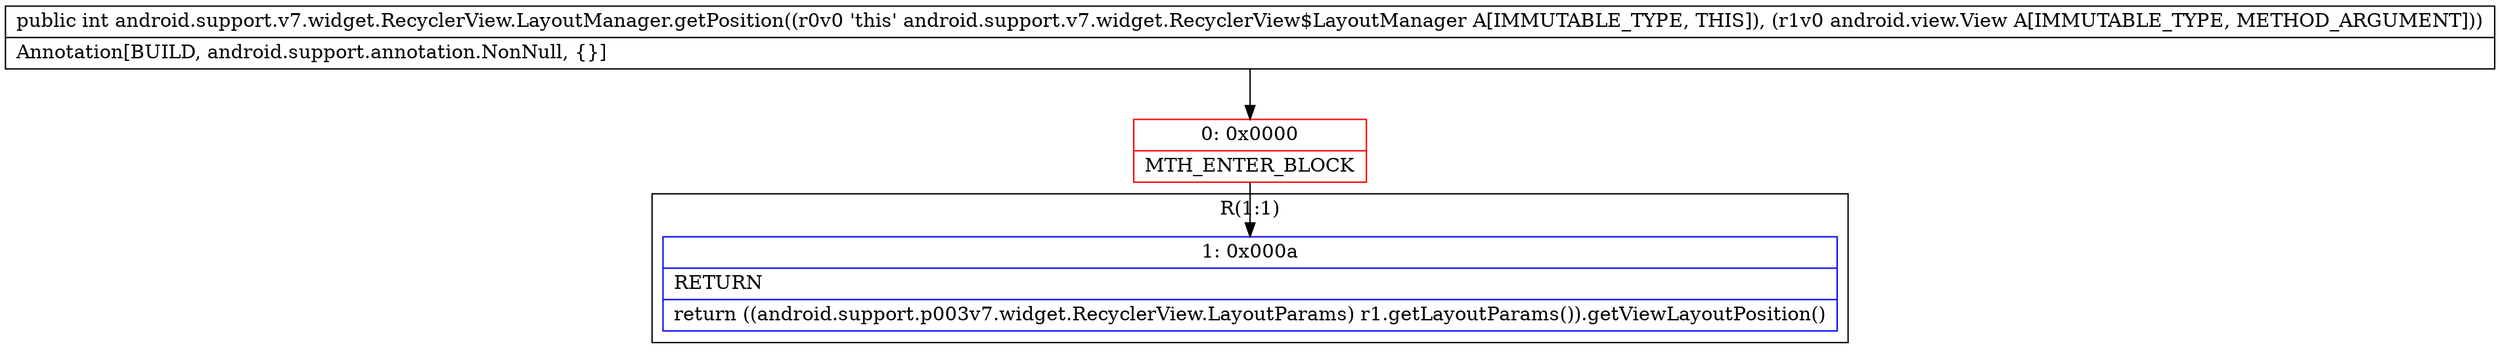 digraph "CFG forandroid.support.v7.widget.RecyclerView.LayoutManager.getPosition(Landroid\/view\/View;)I" {
subgraph cluster_Region_533990256 {
label = "R(1:1)";
node [shape=record,color=blue];
Node_1 [shape=record,label="{1\:\ 0x000a|RETURN\l|return ((android.support.p003v7.widget.RecyclerView.LayoutParams) r1.getLayoutParams()).getViewLayoutPosition()\l}"];
}
Node_0 [shape=record,color=red,label="{0\:\ 0x0000|MTH_ENTER_BLOCK\l}"];
MethodNode[shape=record,label="{public int android.support.v7.widget.RecyclerView.LayoutManager.getPosition((r0v0 'this' android.support.v7.widget.RecyclerView$LayoutManager A[IMMUTABLE_TYPE, THIS]), (r1v0 android.view.View A[IMMUTABLE_TYPE, METHOD_ARGUMENT]))  | Annotation[BUILD, android.support.annotation.NonNull, \{\}]\l}"];
MethodNode -> Node_0;
Node_0 -> Node_1;
}

